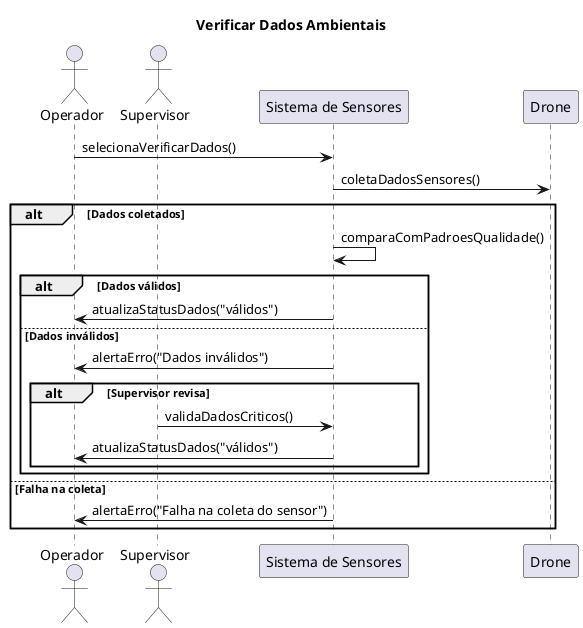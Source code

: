 @startuml
title Verificar Dados Ambientais

actor Operador
actor Supervisor
participant "Sistema de Sensores" as SS
participant "Drone" as Drone

Operador -> SS : selecionaVerificarDados()
SS -> Drone : coletaDadosSensores()

alt Dados coletados
    SS -> SS : comparaComPadroesQualidade()
    alt Dados válidos
        SS -> Operador : atualizaStatusDados("válidos")
    else Dados inválidos
        SS -> Operador : alertaErro("Dados inválidos")
        alt Supervisor revisa
            Supervisor -> SS : validaDadosCriticos()
            SS -> Operador : atualizaStatusDados("válidos")
        end
    end
else Falha na coleta
    SS -> Operador : alertaErro("Falha na coleta do sensor")
end

@enduml
